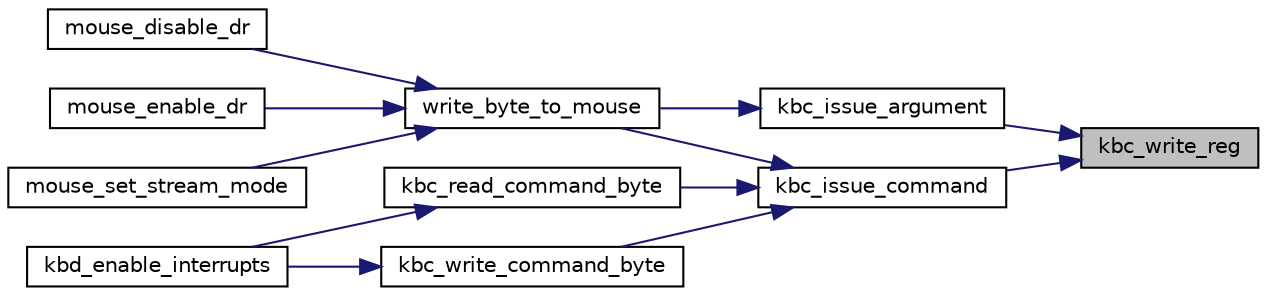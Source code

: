 digraph "kbc_write_reg"
{
 // LATEX_PDF_SIZE
  edge [fontname="Helvetica",fontsize="10",labelfontname="Helvetica",labelfontsize="10"];
  node [fontname="Helvetica",fontsize="10",shape=record];
  rankdir="RL";
  Node1 [label="kbc_write_reg",height=0.2,width=0.4,color="black", fillcolor="grey75", style="filled", fontcolor="black",tooltip="Writes a byte to a kbc register."];
  Node1 -> Node2 [dir="back",color="midnightblue",fontsize="10",style="solid",fontname="Helvetica"];
  Node2 [label="kbc_issue_argument",height=0.2,width=0.4,color="black", fillcolor="white", style="filled",URL="$group__kbc.html#gaa0559188b6e62f1b72bd50ba1915d914",tooltip="Issues an argument to the kbc."];
  Node2 -> Node3 [dir="back",color="midnightblue",fontsize="10",style="solid",fontname="Helvetica"];
  Node3 [label="write_byte_to_mouse",height=0.2,width=0.4,color="black", fillcolor="white", style="filled",URL="$group__mouse.html#gadc968ef8cbf8660fe0bac8237d65183e",tooltip="Issues a command to the mouse using the kbc."];
  Node3 -> Node4 [dir="back",color="midnightblue",fontsize="10",style="solid",fontname="Helvetica"];
  Node4 [label="mouse_disable_dr",height=0.2,width=0.4,color="black", fillcolor="white", style="filled",URL="$group__mouse.html#gac285c81dd076eb18e01d7f22d353daaa",tooltip="Disables mouse data reporting."];
  Node3 -> Node5 [dir="back",color="midnightblue",fontsize="10",style="solid",fontname="Helvetica"];
  Node5 [label="mouse_enable_dr",height=0.2,width=0.4,color="black", fillcolor="white", style="filled",URL="$group__mouse.html#ga12afbe04f7fbd32a063b13d45ffcd602",tooltip="Enables mouse data reporting."];
  Node3 -> Node6 [dir="back",color="midnightblue",fontsize="10",style="solid",fontname="Helvetica"];
  Node6 [label="mouse_set_stream_mode",height=0.2,width=0.4,color="black", fillcolor="white", style="filled",URL="$group__mouse.html#ga16a521d1919cbd8f434d8b5d535a639b",tooltip="Sets the mouse to stream mode."];
  Node1 -> Node7 [dir="back",color="midnightblue",fontsize="10",style="solid",fontname="Helvetica"];
  Node7 [label="kbc_issue_command",height=0.2,width=0.4,color="black", fillcolor="white", style="filled",URL="$group__kbc.html#ga978c37bd6eca1b2724372aee45770670",tooltip="Issues a command to the kbc."];
  Node7 -> Node8 [dir="back",color="midnightblue",fontsize="10",style="solid",fontname="Helvetica"];
  Node8 [label="kbc_read_command_byte",height=0.2,width=0.4,color="black", fillcolor="white", style="filled",URL="$group__kbc.html#ga4996d0950caa2122c3a9aa731a5f52d9",tooltip="Reads the kbc command byte."];
  Node8 -> Node9 [dir="back",color="midnightblue",fontsize="10",style="solid",fontname="Helvetica"];
  Node9 [label="kbd_enable_interrupts",height=0.2,width=0.4,color="black", fillcolor="white", style="filled",URL="$group__keyboard.html#ga0d28d7309ad45de4fe79c9de3fbeb3d8",tooltip="Enables keyboard interrupts."];
  Node7 -> Node10 [dir="back",color="midnightblue",fontsize="10",style="solid",fontname="Helvetica"];
  Node10 [label="kbc_write_command_byte",height=0.2,width=0.4,color="black", fillcolor="white", style="filled",URL="$group__kbc.html#gad22fa061f412af69b9d8f777ca55b04e",tooltip="Writes the kbc command byte."];
  Node10 -> Node9 [dir="back",color="midnightblue",fontsize="10",style="solid",fontname="Helvetica"];
  Node7 -> Node3 [dir="back",color="midnightblue",fontsize="10",style="solid",fontname="Helvetica"];
}
